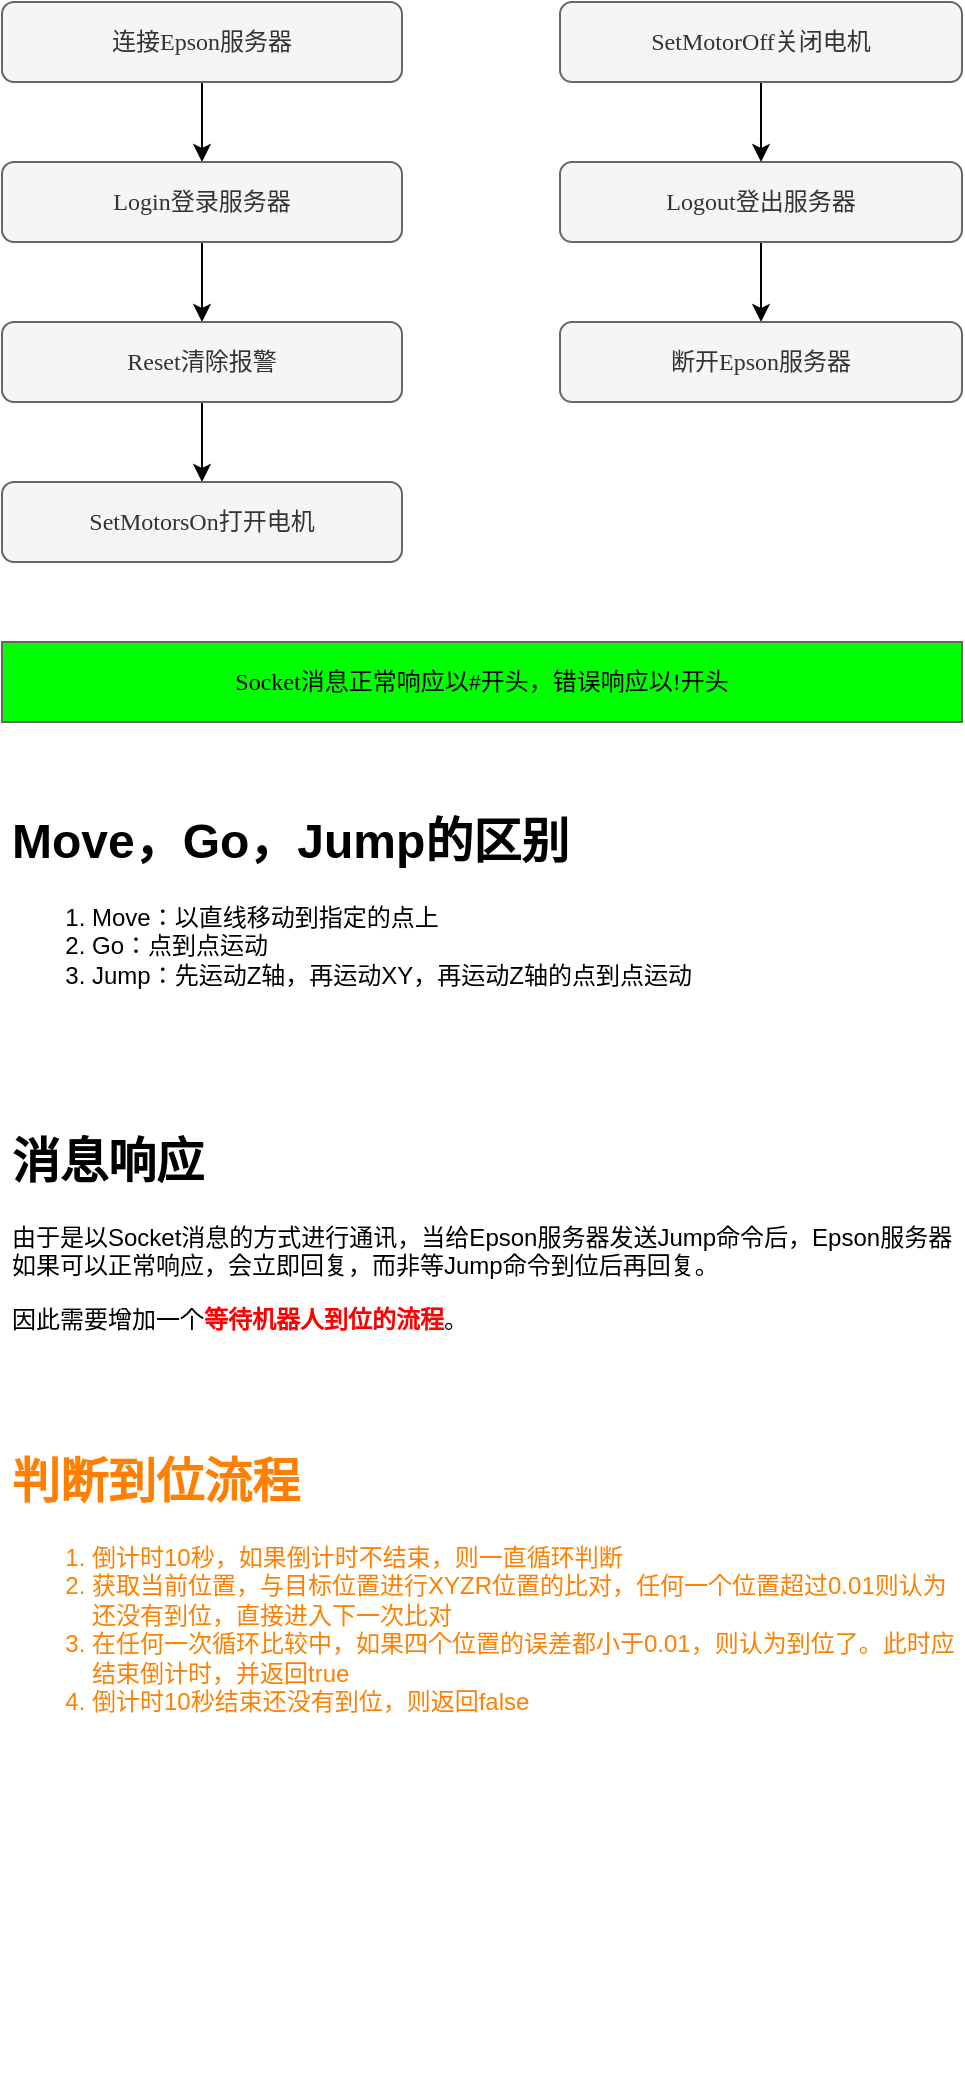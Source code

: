 <mxfile>
    <diagram id="f4FLehKK4fjQ4iUSSwsT" name="基本流程">
        <mxGraphModel dx="1128" dy="822" grid="1" gridSize="10" guides="1" tooltips="1" connect="1" arrows="1" fold="1" page="1" pageScale="1" pageWidth="827" pageHeight="1169" math="0" shadow="0">
            <root>
                <mxCell id="0"/>
                <mxCell id="1" parent="0"/>
                <mxCell id="4" value="" style="edgeStyle=none;html=1;fontSize=12;" edge="1" parent="1" source="2" target="3">
                    <mxGeometry relative="1" as="geometry"/>
                </mxCell>
                <mxCell id="2" value="连接Epson服务器" style="rounded=1;whiteSpace=wrap;html=1;fontFamily=Comic Sans MS;fillColor=#f5f5f5;fontColor=#333333;strokeColor=#666666;fontSize=12;" vertex="1" parent="1">
                    <mxGeometry x="160" y="40" width="200" height="40" as="geometry"/>
                </mxCell>
                <mxCell id="6" value="" style="edgeStyle=none;html=1;fontSize=12;" edge="1" parent="1" source="3" target="5">
                    <mxGeometry relative="1" as="geometry"/>
                </mxCell>
                <mxCell id="3" value="Login登录服务器" style="rounded=1;whiteSpace=wrap;html=1;fontFamily=Comic Sans MS;fillColor=#f5f5f5;fontColor=#333333;strokeColor=#666666;fontSize=12;" vertex="1" parent="1">
                    <mxGeometry x="160" y="120" width="200" height="40" as="geometry"/>
                </mxCell>
                <mxCell id="8" value="" style="edgeStyle=none;html=1;fontSize=12;" edge="1" parent="1" source="5" target="7">
                    <mxGeometry relative="1" as="geometry"/>
                </mxCell>
                <mxCell id="5" value="Reset清除报警" style="rounded=1;whiteSpace=wrap;html=1;fontFamily=Comic Sans MS;fillColor=#f5f5f5;fontColor=#333333;strokeColor=#666666;fontSize=12;" vertex="1" parent="1">
                    <mxGeometry x="160" y="200" width="200" height="40" as="geometry"/>
                </mxCell>
                <mxCell id="7" value="SetMotorsOn打开电机" style="rounded=1;whiteSpace=wrap;html=1;fontFamily=Comic Sans MS;fillColor=#f5f5f5;fontColor=#333333;strokeColor=#666666;fontSize=12;" vertex="1" parent="1">
                    <mxGeometry x="160" y="280" width="200" height="40" as="geometry"/>
                </mxCell>
                <mxCell id="11" value="" style="edgeStyle=none;html=1;fontSize=12;" edge="1" parent="1" source="9" target="10">
                    <mxGeometry relative="1" as="geometry"/>
                </mxCell>
                <mxCell id="9" value="Logout登出服务器" style="rounded=1;whiteSpace=wrap;html=1;fontFamily=Comic Sans MS;fillColor=#f5f5f5;fontColor=#333333;strokeColor=#666666;fontSize=12;" vertex="1" parent="1">
                    <mxGeometry x="439" y="120" width="201" height="40" as="geometry"/>
                </mxCell>
                <mxCell id="10" value="断开Epson服务器" style="rounded=1;whiteSpace=wrap;html=1;fontFamily=Comic Sans MS;fillColor=#f5f5f5;fontColor=#333333;strokeColor=#666666;fontSize=12;" vertex="1" parent="1">
                    <mxGeometry x="439" y="200" width="201" height="40" as="geometry"/>
                </mxCell>
                <mxCell id="12" value="Socket消息正常响应以#开头，错误响应以!开头" style="rounded=0;whiteSpace=wrap;html=1;fontFamily=Comic Sans MS;fontSize=12;fontColor=#000000;align=center;strokeColor=#666666;fillColor=#00FF00;" vertex="1" parent="1">
                    <mxGeometry x="160" y="360" width="480" height="40" as="geometry"/>
                </mxCell>
                <mxCell id="18" style="edgeStyle=none;html=1;exitX=0.5;exitY=1;exitDx=0;exitDy=0;fontSize=12;" edge="1" parent="1" source="17" target="9">
                    <mxGeometry relative="1" as="geometry"/>
                </mxCell>
                <mxCell id="17" value="SetMotorOff关闭电机" style="rounded=1;whiteSpace=wrap;html=1;fontFamily=Comic Sans MS;fillColor=#f5f5f5;fontColor=#333333;strokeColor=#666666;fontSize=12;" vertex="1" parent="1">
                    <mxGeometry x="439" y="40" width="201" height="40" as="geometry"/>
                </mxCell>
                <mxCell id="19" value="&lt;h1&gt;Move，Go，Jump的区别&lt;/h1&gt;&lt;p&gt;&lt;/p&gt;&lt;ol&gt;&lt;li&gt;Move：以直线移动到指定的点上&lt;/li&gt;&lt;li&gt;Go：点到点运动&lt;/li&gt;&lt;li&gt;Jump：先运动Z轴，再运动XY，再运动Z轴的点到点运动&lt;/li&gt;&lt;/ol&gt;&lt;p&gt;&lt;/p&gt;" style="text;html=1;strokeColor=none;fillColor=none;spacing=5;spacingTop=-20;whiteSpace=wrap;overflow=hidden;rounded=0;" vertex="1" parent="1">
                    <mxGeometry x="160" y="440" width="480" height="120" as="geometry"/>
                </mxCell>
                <mxCell id="21" value="&lt;h1&gt;消息响应&lt;/h1&gt;&lt;p&gt;由于是以Socket消息的方式进行通讯，当给Epson服务器发送Jump命令后，Epson服务器如果可以正常响应，会立即回复，而非等Jump命令到位后再回复。&lt;/p&gt;&lt;p&gt;因此需要增加一个&lt;b&gt;&lt;font color=&quot;#ff0000&quot;&gt;等待机器人到位的流程&lt;/font&gt;&lt;/b&gt;。&lt;/p&gt;" style="text;html=1;strokeColor=none;fillColor=none;spacing=5;spacingTop=-20;whiteSpace=wrap;overflow=hidden;rounded=0;fontFamily=Helvetica;fontSize=12;fontColor=default;" vertex="1" parent="1">
                    <mxGeometry x="160" y="600" width="480" height="120" as="geometry"/>
                </mxCell>
                <mxCell id="23" value="&lt;h1&gt;&lt;font&gt;判断到位流程&lt;/font&gt;&lt;/h1&gt;&lt;p&gt;&lt;/p&gt;&lt;ol&gt;&lt;li&gt;&lt;font&gt;倒计时10秒，如果倒计时不结束，则一直循环判断&lt;/font&gt;&lt;/li&gt;&lt;li&gt;&lt;font&gt;获取当前位置，与目标位置进行XYZR位置的比对，任何一个位置超过0.01则认为还没有到位，直接进入下一次比对&lt;/font&gt;&lt;/li&gt;&lt;li&gt;&lt;font&gt;在任何一次循环比较中，如果四个位置的误差都小于0.01，则认为到位了。此时应结束倒计时，并返回true&lt;/font&gt;&lt;/li&gt;&lt;li&gt;&lt;font&gt;倒计时10秒结束还没有到位，则返回false&lt;/font&gt;&lt;/li&gt;&lt;/ol&gt;&lt;p&gt;&lt;/p&gt;" style="text;html=1;strokeColor=none;fillColor=none;spacing=5;spacingTop=-20;whiteSpace=wrap;overflow=hidden;rounded=0;fontFamily=Helvetica;fontSize=12;fontColor=#FF8000;" vertex="1" parent="1">
                    <mxGeometry x="160" y="760" width="480" height="160" as="geometry"/>
                </mxCell>
                <mxCell id="24" value="&lt;h1&gt;启动Epson函数&lt;/h1&gt;&lt;p&gt;&lt;/p&gt;&lt;ul&gt;&lt;li&gt;相关的手眼标定流程，直接在Epson机器人中完成，需要执行对应的Epson函数&lt;/li&gt;&lt;li&gt;启动函数main使用start,0命令，启动函数main1使用start,1命令。&lt;/li&gt;&lt;/ul&gt;&lt;p&gt;&lt;/p&gt;" style="text;html=1;strokeColor=none;fillColor=none;spacing=5;spacingTop=-20;whiteSpace=wrap;overflow=hidden;rounded=0;fontFamily=Helvetica;fontSize=12;fontColor=#FFFFFF;" vertex="1" parent="1">
                    <mxGeometry x="160" y="960" width="480" height="120" as="geometry"/>
                </mxCell>
            </root>
        </mxGraphModel>
    </diagram>
    <diagram id="J3dqPTKXEpp_wUgBOvew" name="标定流程">
        <mxGraphModel dx="940" dy="685" grid="1" gridSize="10" guides="1" tooltips="1" connect="1" arrows="1" fold="1" page="1" pageScale="1" pageWidth="827" pageHeight="1169" math="0" shadow="0">
            <root>
                <mxCell id="0"/>
                <mxCell id="1" parent="0"/>
                <mxCell id="phwjY739nomvd8Hae1rQ-3" value="&lt;h1&gt;手眼标定&lt;/h1&gt;&lt;div&gt;&lt;ul&gt;&lt;li&gt;标定分为两个部分&lt;/li&gt;&lt;ol&gt;&lt;li&gt;Epson机械手和J2轴移动相机的标定，该相机用于粗定位抓取&lt;/li&gt;&lt;li&gt;Epson机械手和固定式下相机的标定，该相机用于精定位&lt;/li&gt;&lt;/ol&gt;&lt;li&gt;标定算法使用Epson提供的算法，在Epson机械手中用机器人语言实现，采用建服务器通讯的方式，将视觉和机器人坐标点传入到程序中，然后调用Epson的算法进行标定。&lt;/li&gt;&lt;li&gt;后续与视觉坐标相关的转换，需要将视觉坐标传入Epson机器人中进行转换后再运动&lt;/li&gt;&lt;/ul&gt;&lt;/div&gt;" style="text;html=1;strokeColor=none;fillColor=none;spacing=5;spacingTop=-20;whiteSpace=wrap;overflow=hidden;rounded=0;fontFamily=Helvetica;fontSize=12;fontColor=#FFFFFF;" vertex="1" parent="1">
                    <mxGeometry x="40" y="40" width="760" height="180" as="geometry"/>
                </mxCell>
                <mxCell id="phwjY739nomvd8Hae1rQ-7" value="" style="edgeStyle=elbowEdgeStyle;html=1;fontFamily=Helvetica;fontSize=12;fontColor=#FFFFFF;elbow=vertical;" edge="1" parent="1" source="phwjY739nomvd8Hae1rQ-5" target="phwjY739nomvd8Hae1rQ-6">
                    <mxGeometry relative="1" as="geometry"/>
                </mxCell>
                <mxCell id="phwjY739nomvd8Hae1rQ-5" value="start,1：启动J2轴相机标定函数" style="rounded=1;whiteSpace=wrap;html=1;fontFamily=Comic Sans MS;fillColor=#1ba1e2;strokeColor=#006EAF;fontSize=12;fontColor=#ffffff;" vertex="1" parent="1">
                    <mxGeometry x="80" y="280" width="240" height="40" as="geometry"/>
                </mxCell>
                <mxCell id="phwjY739nomvd8Hae1rQ-9" value="" style="edgeStyle=elbowEdgeStyle;shape=connector;rounded=1;elbow=vertical;html=1;labelBackgroundColor=default;strokeColor=default;fontFamily=Helvetica;fontSize=12;fontColor=#FFFFFF;endArrow=classic;" edge="1" parent="1" source="phwjY739nomvd8Hae1rQ-6" target="phwjY739nomvd8Hae1rQ-8">
                    <mxGeometry relative="1" as="geometry"/>
                </mxCell>
                <mxCell id="phwjY739nomvd8Hae1rQ-6" value="Epson机器人开启通讯服务器&lt;br&gt;192.168.0.13.6等待连接" style="rounded=1;whiteSpace=wrap;html=1;fontFamily=Comic Sans MS;fillColor=#e3c800;fontColor=#000000;strokeColor=#B09500;fontSize=12;" vertex="1" parent="1">
                    <mxGeometry x="280" y="360" width="240" height="40" as="geometry"/>
                </mxCell>
                <mxCell id="phwjY739nomvd8Hae1rQ-11" value="" style="edgeStyle=elbowEdgeStyle;shape=connector;rounded=1;elbow=vertical;html=1;labelBackgroundColor=default;strokeColor=default;fontFamily=Helvetica;fontSize=12;fontColor=#FFFFFF;endArrow=classic;" edge="1" parent="1" source="phwjY739nomvd8Hae1rQ-8" target="phwjY739nomvd8Hae1rQ-10">
                    <mxGeometry relative="1" as="geometry"/>
                </mxCell>
                <mxCell id="phwjY739nomvd8Hae1rQ-8" value="上位机连接通讯服务器" style="rounded=1;whiteSpace=wrap;html=1;fontFamily=Comic Sans MS;fillColor=#1ba1e2;fontColor=#ffffff;strokeColor=#006EAF;fontSize=12;" vertex="1" parent="1">
                    <mxGeometry x="280" y="440" width="240" height="40" as="geometry"/>
                </mxCell>
                <mxCell id="phwjY739nomvd8Hae1rQ-13" value="" style="edgeStyle=elbowEdgeStyle;shape=connector;rounded=1;elbow=vertical;html=1;labelBackgroundColor=default;strokeColor=default;fontFamily=Helvetica;fontSize=12;fontColor=#FFFFFF;endArrow=classic;" edge="1" parent="1" source="phwjY739nomvd8Hae1rQ-10" target="phwjY739nomvd8Hae1rQ-12">
                    <mxGeometry relative="1" as="geometry"/>
                </mxCell>
                <mxCell id="sCaiPrpFh5ioy8ZWmt36-2" value="" style="edgeStyle=elbowEdgeStyle;shape=connector;rounded=1;elbow=vertical;html=1;labelBackgroundColor=default;strokeColor=default;fontFamily=Helvetica;fontSize=12;fontColor=#FFFFFF;endArrow=classic;" edge="1" parent="1" source="phwjY739nomvd8Hae1rQ-10" target="phwjY739nomvd8Hae1rQ-12">
                    <mxGeometry relative="1" as="geometry"/>
                </mxCell>
                <mxCell id="phwjY739nomvd8Hae1rQ-10" value="Epson等待上位机发送坐标" style="rounded=1;whiteSpace=wrap;html=1;fontFamily=Comic Sans MS;fillColor=#e3c800;fontColor=#000000;strokeColor=#B09500;fontSize=12;" vertex="1" parent="1">
                    <mxGeometry x="280" y="520" width="240" height="40" as="geometry"/>
                </mxCell>
                <mxCell id="phwjY739nomvd8Hae1rQ-14" value="循环9次" style="edgeStyle=elbowEdgeStyle;shape=connector;rounded=1;elbow=vertical;html=1;entryX=1;entryY=0.5;entryDx=0;entryDy=0;labelBackgroundColor=default;strokeColor=default;fontFamily=Helvetica;fontSize=12;fontColor=#FFFFFF;endArrow=classic;exitX=1;exitY=0.5;exitDx=0;exitDy=0;" edge="1" parent="1" source="phwjY739nomvd8Hae1rQ-12" target="phwjY739nomvd8Hae1rQ-10">
                    <mxGeometry relative="1" as="geometry">
                        <Array as="points">
                            <mxPoint x="560" y="580"/>
                        </Array>
                    </mxGeometry>
                </mxCell>
                <mxCell id="phwjY739nomvd8Hae1rQ-16" value="" style="edgeStyle=elbowEdgeStyle;shape=connector;rounded=1;elbow=vertical;html=1;labelBackgroundColor=default;strokeColor=default;fontFamily=Helvetica;fontSize=12;fontColor=#FFFFFF;endArrow=classic;" edge="1" parent="1" source="phwjY739nomvd8Hae1rQ-12" target="phwjY739nomvd8Hae1rQ-15">
                    <mxGeometry relative="1" as="geometry"/>
                </mxCell>
                <mxCell id="phwjY739nomvd8Hae1rQ-12" value="上位机发送坐标" style="rounded=1;whiteSpace=wrap;html=1;fontFamily=Comic Sans MS;fillColor=#1ba1e2;fontColor=#ffffff;strokeColor=#006EAF;fontSize=12;" vertex="1" parent="1">
                    <mxGeometry x="280" y="600" width="240" height="40" as="geometry"/>
                </mxCell>
                <mxCell id="phwjY739nomvd8Hae1rQ-18" value="" style="edgeStyle=elbowEdgeStyle;shape=connector;rounded=1;elbow=vertical;html=1;labelBackgroundColor=default;strokeColor=default;fontFamily=Helvetica;fontSize=12;fontColor=#FFFFFF;endArrow=classic;" edge="1" parent="1" source="phwjY739nomvd8Hae1rQ-15" target="phwjY739nomvd8Hae1rQ-17">
                    <mxGeometry relative="1" as="geometry"/>
                </mxCell>
                <mxCell id="phwjY739nomvd8Hae1rQ-15" value="Epson机器人执行标定算法" style="rounded=1;whiteSpace=wrap;html=1;fontFamily=Comic Sans MS;fillColor=#e3c800;fontColor=#000000;strokeColor=#B09500;fontSize=12;" vertex="1" parent="1">
                    <mxGeometry x="280" y="680" width="240" height="40" as="geometry"/>
                </mxCell>
                <mxCell id="phwjY739nomvd8Hae1rQ-20" value="" style="edgeStyle=elbowEdgeStyle;shape=connector;rounded=1;elbow=vertical;html=1;labelBackgroundColor=default;strokeColor=default;fontFamily=Helvetica;fontSize=12;fontColor=#FFFFFF;endArrow=classic;" edge="1" parent="1" source="phwjY739nomvd8Hae1rQ-17" target="phwjY739nomvd8Hae1rQ-19">
                    <mxGeometry relative="1" as="geometry"/>
                </mxCell>
                <mxCell id="phwjY739nomvd8Hae1rQ-17" value="Epson机器人保存标定结果到caa文件" style="rounded=1;whiteSpace=wrap;html=1;fontFamily=Comic Sans MS;fillColor=#e3c800;fontColor=#000000;strokeColor=#B09500;fontSize=12;" vertex="1" parent="1">
                    <mxGeometry x="280" y="760" width="240" height="40" as="geometry"/>
                </mxCell>
                <mxCell id="phwjY739nomvd8Hae1rQ-22" value="" style="edgeStyle=elbowEdgeStyle;shape=connector;rounded=1;elbow=vertical;html=1;labelBackgroundColor=default;strokeColor=default;fontFamily=Helvetica;fontSize=12;fontColor=#FFFFFF;endArrow=classic;" edge="1" parent="1" source="phwjY739nomvd8Hae1rQ-19" target="phwjY739nomvd8Hae1rQ-21">
                    <mxGeometry relative="1" as="geometry"/>
                </mxCell>
                <mxCell id="phwjY739nomvd8Hae1rQ-19" value="Epson机器人发送标定结果给上位机" style="rounded=1;whiteSpace=wrap;html=1;fontFamily=Comic Sans MS;fillColor=#e3c800;fontColor=#000000;strokeColor=#B09500;fontSize=12;" vertex="1" parent="1">
                    <mxGeometry x="280" y="840" width="240" height="40" as="geometry"/>
                </mxCell>
                <mxCell id="phwjY739nomvd8Hae1rQ-21" value="上位机收到标定结果后结束标定流程" style="rounded=1;whiteSpace=wrap;html=1;fontFamily=Comic Sans MS;fillColor=#e3c800;fontColor=#000000;strokeColor=#B09500;fontSize=12;" vertex="1" parent="1">
                    <mxGeometry x="280" y="920" width="240" height="40" as="geometry"/>
                </mxCell>
                <mxCell id="phwjY739nomvd8Hae1rQ-41" style="edgeStyle=elbowEdgeStyle;shape=connector;rounded=1;elbow=vertical;html=1;entryX=0.5;entryY=0;entryDx=0;entryDy=0;labelBackgroundColor=default;strokeColor=default;fontFamily=Helvetica;fontSize=12;fontColor=#FFFFFF;endArrow=classic;" edge="1" parent="1" source="phwjY739nomvd8Hae1rQ-24" target="phwjY739nomvd8Hae1rQ-6">
                    <mxGeometry relative="1" as="geometry"/>
                </mxCell>
                <mxCell id="phwjY739nomvd8Hae1rQ-24" value="start,2：启动固定式相机标定函数" style="rounded=1;whiteSpace=wrap;html=1;fontFamily=Comic Sans MS;fillColor=#1ba1e2;fontColor=#ffffff;strokeColor=#006EAF;fontSize=12;" vertex="1" parent="1">
                    <mxGeometry x="480" y="280" width="240" height="40" as="geometry"/>
                </mxCell>
                <mxCell id="sCaiPrpFh5ioy8ZWmt36-1" value="&lt;h1&gt;旋转标定&lt;/h1&gt;&lt;p&gt;实际测试后发现对于旋转动作的标定，Epson机器人并不能满足上位机需求，因此对于标定结果，只取XY进行计算&lt;/p&gt;" style="text;html=1;strokeColor=none;fillColor=none;spacing=5;spacingTop=-20;whiteSpace=wrap;overflow=hidden;rounded=0;fontFamily=Helvetica;fontSize=12;fontColor=#FFFFFF;" vertex="1" parent="1">
                    <mxGeometry x="80" y="1000" width="680" height="120" as="geometry"/>
                </mxCell>
            </root>
        </mxGraphModel>
    </diagram>
</mxfile>